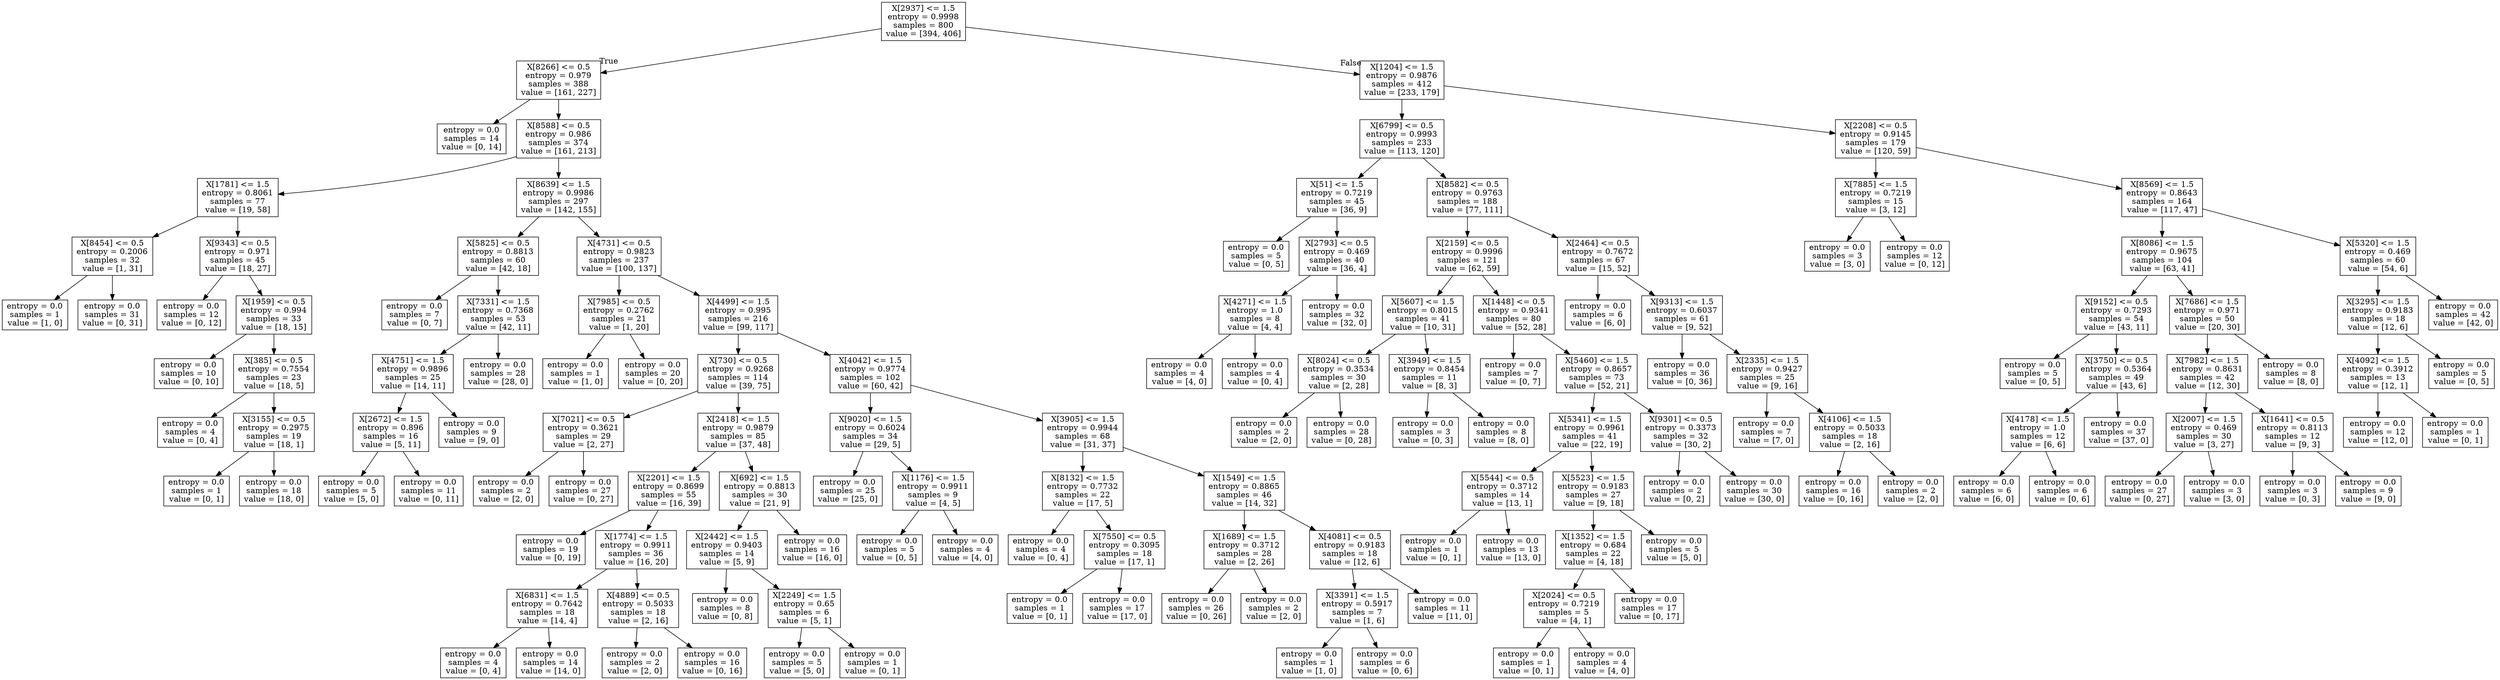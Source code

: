 digraph Tree {
node [shape=box] ;
0 [label="X[2937] <= 1.5\nentropy = 0.9998\nsamples = 800\nvalue = [394, 406]"] ;
1 [label="X[8266] <= 0.5\nentropy = 0.979\nsamples = 388\nvalue = [161, 227]"] ;
0 -> 1 [labeldistance=2.5, labelangle=45, headlabel="True"] ;
2 [label="entropy = 0.0\nsamples = 14\nvalue = [0, 14]"] ;
1 -> 2 ;
3 [label="X[8588] <= 0.5\nentropy = 0.986\nsamples = 374\nvalue = [161, 213]"] ;
1 -> 3 ;
4 [label="X[1781] <= 1.5\nentropy = 0.8061\nsamples = 77\nvalue = [19, 58]"] ;
3 -> 4 ;
5 [label="X[8454] <= 0.5\nentropy = 0.2006\nsamples = 32\nvalue = [1, 31]"] ;
4 -> 5 ;
6 [label="entropy = 0.0\nsamples = 1\nvalue = [1, 0]"] ;
5 -> 6 ;
7 [label="entropy = 0.0\nsamples = 31\nvalue = [0, 31]"] ;
5 -> 7 ;
8 [label="X[9343] <= 0.5\nentropy = 0.971\nsamples = 45\nvalue = [18, 27]"] ;
4 -> 8 ;
9 [label="entropy = 0.0\nsamples = 12\nvalue = [0, 12]"] ;
8 -> 9 ;
10 [label="X[1959] <= 0.5\nentropy = 0.994\nsamples = 33\nvalue = [18, 15]"] ;
8 -> 10 ;
11 [label="entropy = 0.0\nsamples = 10\nvalue = [0, 10]"] ;
10 -> 11 ;
12 [label="X[385] <= 0.5\nentropy = 0.7554\nsamples = 23\nvalue = [18, 5]"] ;
10 -> 12 ;
13 [label="entropy = 0.0\nsamples = 4\nvalue = [0, 4]"] ;
12 -> 13 ;
14 [label="X[3155] <= 0.5\nentropy = 0.2975\nsamples = 19\nvalue = [18, 1]"] ;
12 -> 14 ;
15 [label="entropy = 0.0\nsamples = 1\nvalue = [0, 1]"] ;
14 -> 15 ;
16 [label="entropy = 0.0\nsamples = 18\nvalue = [18, 0]"] ;
14 -> 16 ;
17 [label="X[8639] <= 1.5\nentropy = 0.9986\nsamples = 297\nvalue = [142, 155]"] ;
3 -> 17 ;
18 [label="X[5825] <= 0.5\nentropy = 0.8813\nsamples = 60\nvalue = [42, 18]"] ;
17 -> 18 ;
19 [label="entropy = 0.0\nsamples = 7\nvalue = [0, 7]"] ;
18 -> 19 ;
20 [label="X[7331] <= 1.5\nentropy = 0.7368\nsamples = 53\nvalue = [42, 11]"] ;
18 -> 20 ;
21 [label="X[4751] <= 1.5\nentropy = 0.9896\nsamples = 25\nvalue = [14, 11]"] ;
20 -> 21 ;
22 [label="X[2672] <= 1.5\nentropy = 0.896\nsamples = 16\nvalue = [5, 11]"] ;
21 -> 22 ;
23 [label="entropy = 0.0\nsamples = 5\nvalue = [5, 0]"] ;
22 -> 23 ;
24 [label="entropy = 0.0\nsamples = 11\nvalue = [0, 11]"] ;
22 -> 24 ;
25 [label="entropy = 0.0\nsamples = 9\nvalue = [9, 0]"] ;
21 -> 25 ;
26 [label="entropy = 0.0\nsamples = 28\nvalue = [28, 0]"] ;
20 -> 26 ;
27 [label="X[4731] <= 0.5\nentropy = 0.9823\nsamples = 237\nvalue = [100, 137]"] ;
17 -> 27 ;
28 [label="X[7985] <= 0.5\nentropy = 0.2762\nsamples = 21\nvalue = [1, 20]"] ;
27 -> 28 ;
29 [label="entropy = 0.0\nsamples = 1\nvalue = [1, 0]"] ;
28 -> 29 ;
30 [label="entropy = 0.0\nsamples = 20\nvalue = [0, 20]"] ;
28 -> 30 ;
31 [label="X[4499] <= 1.5\nentropy = 0.995\nsamples = 216\nvalue = [99, 117]"] ;
27 -> 31 ;
32 [label="X[730] <= 0.5\nentropy = 0.9268\nsamples = 114\nvalue = [39, 75]"] ;
31 -> 32 ;
33 [label="X[7021] <= 0.5\nentropy = 0.3621\nsamples = 29\nvalue = [2, 27]"] ;
32 -> 33 ;
34 [label="entropy = 0.0\nsamples = 2\nvalue = [2, 0]"] ;
33 -> 34 ;
35 [label="entropy = 0.0\nsamples = 27\nvalue = [0, 27]"] ;
33 -> 35 ;
36 [label="X[2418] <= 1.5\nentropy = 0.9879\nsamples = 85\nvalue = [37, 48]"] ;
32 -> 36 ;
37 [label="X[2201] <= 1.5\nentropy = 0.8699\nsamples = 55\nvalue = [16, 39]"] ;
36 -> 37 ;
38 [label="entropy = 0.0\nsamples = 19\nvalue = [0, 19]"] ;
37 -> 38 ;
39 [label="X[1774] <= 1.5\nentropy = 0.9911\nsamples = 36\nvalue = [16, 20]"] ;
37 -> 39 ;
40 [label="X[6831] <= 1.5\nentropy = 0.7642\nsamples = 18\nvalue = [14, 4]"] ;
39 -> 40 ;
41 [label="entropy = 0.0\nsamples = 4\nvalue = [0, 4]"] ;
40 -> 41 ;
42 [label="entropy = 0.0\nsamples = 14\nvalue = [14, 0]"] ;
40 -> 42 ;
43 [label="X[4889] <= 0.5\nentropy = 0.5033\nsamples = 18\nvalue = [2, 16]"] ;
39 -> 43 ;
44 [label="entropy = 0.0\nsamples = 2\nvalue = [2, 0]"] ;
43 -> 44 ;
45 [label="entropy = 0.0\nsamples = 16\nvalue = [0, 16]"] ;
43 -> 45 ;
46 [label="X[692] <= 1.5\nentropy = 0.8813\nsamples = 30\nvalue = [21, 9]"] ;
36 -> 46 ;
47 [label="X[2442] <= 1.5\nentropy = 0.9403\nsamples = 14\nvalue = [5, 9]"] ;
46 -> 47 ;
48 [label="entropy = 0.0\nsamples = 8\nvalue = [0, 8]"] ;
47 -> 48 ;
49 [label="X[2249] <= 1.5\nentropy = 0.65\nsamples = 6\nvalue = [5, 1]"] ;
47 -> 49 ;
50 [label="entropy = 0.0\nsamples = 5\nvalue = [5, 0]"] ;
49 -> 50 ;
51 [label="entropy = 0.0\nsamples = 1\nvalue = [0, 1]"] ;
49 -> 51 ;
52 [label="entropy = 0.0\nsamples = 16\nvalue = [16, 0]"] ;
46 -> 52 ;
53 [label="X[4042] <= 1.5\nentropy = 0.9774\nsamples = 102\nvalue = [60, 42]"] ;
31 -> 53 ;
54 [label="X[9020] <= 1.5\nentropy = 0.6024\nsamples = 34\nvalue = [29, 5]"] ;
53 -> 54 ;
55 [label="entropy = 0.0\nsamples = 25\nvalue = [25, 0]"] ;
54 -> 55 ;
56 [label="X[1176] <= 1.5\nentropy = 0.9911\nsamples = 9\nvalue = [4, 5]"] ;
54 -> 56 ;
57 [label="entropy = 0.0\nsamples = 5\nvalue = [0, 5]"] ;
56 -> 57 ;
58 [label="entropy = 0.0\nsamples = 4\nvalue = [4, 0]"] ;
56 -> 58 ;
59 [label="X[3905] <= 1.5\nentropy = 0.9944\nsamples = 68\nvalue = [31, 37]"] ;
53 -> 59 ;
60 [label="X[8132] <= 1.5\nentropy = 0.7732\nsamples = 22\nvalue = [17, 5]"] ;
59 -> 60 ;
61 [label="entropy = 0.0\nsamples = 4\nvalue = [0, 4]"] ;
60 -> 61 ;
62 [label="X[7550] <= 0.5\nentropy = 0.3095\nsamples = 18\nvalue = [17, 1]"] ;
60 -> 62 ;
63 [label="entropy = 0.0\nsamples = 1\nvalue = [0, 1]"] ;
62 -> 63 ;
64 [label="entropy = 0.0\nsamples = 17\nvalue = [17, 0]"] ;
62 -> 64 ;
65 [label="X[1549] <= 1.5\nentropy = 0.8865\nsamples = 46\nvalue = [14, 32]"] ;
59 -> 65 ;
66 [label="X[1689] <= 1.5\nentropy = 0.3712\nsamples = 28\nvalue = [2, 26]"] ;
65 -> 66 ;
67 [label="entropy = 0.0\nsamples = 26\nvalue = [0, 26]"] ;
66 -> 67 ;
68 [label="entropy = 0.0\nsamples = 2\nvalue = [2, 0]"] ;
66 -> 68 ;
69 [label="X[4081] <= 0.5\nentropy = 0.9183\nsamples = 18\nvalue = [12, 6]"] ;
65 -> 69 ;
70 [label="X[3391] <= 1.5\nentropy = 0.5917\nsamples = 7\nvalue = [1, 6]"] ;
69 -> 70 ;
71 [label="entropy = 0.0\nsamples = 1\nvalue = [1, 0]"] ;
70 -> 71 ;
72 [label="entropy = 0.0\nsamples = 6\nvalue = [0, 6]"] ;
70 -> 72 ;
73 [label="entropy = 0.0\nsamples = 11\nvalue = [11, 0]"] ;
69 -> 73 ;
74 [label="X[1204] <= 1.5\nentropy = 0.9876\nsamples = 412\nvalue = [233, 179]"] ;
0 -> 74 [labeldistance=2.5, labelangle=-45, headlabel="False"] ;
75 [label="X[6799] <= 0.5\nentropy = 0.9993\nsamples = 233\nvalue = [113, 120]"] ;
74 -> 75 ;
76 [label="X[51] <= 1.5\nentropy = 0.7219\nsamples = 45\nvalue = [36, 9]"] ;
75 -> 76 ;
77 [label="entropy = 0.0\nsamples = 5\nvalue = [0, 5]"] ;
76 -> 77 ;
78 [label="X[2793] <= 0.5\nentropy = 0.469\nsamples = 40\nvalue = [36, 4]"] ;
76 -> 78 ;
79 [label="X[4271] <= 1.5\nentropy = 1.0\nsamples = 8\nvalue = [4, 4]"] ;
78 -> 79 ;
80 [label="entropy = 0.0\nsamples = 4\nvalue = [4, 0]"] ;
79 -> 80 ;
81 [label="entropy = 0.0\nsamples = 4\nvalue = [0, 4]"] ;
79 -> 81 ;
82 [label="entropy = 0.0\nsamples = 32\nvalue = [32, 0]"] ;
78 -> 82 ;
83 [label="X[8582] <= 0.5\nentropy = 0.9763\nsamples = 188\nvalue = [77, 111]"] ;
75 -> 83 ;
84 [label="X[2159] <= 0.5\nentropy = 0.9996\nsamples = 121\nvalue = [62, 59]"] ;
83 -> 84 ;
85 [label="X[5607] <= 1.5\nentropy = 0.8015\nsamples = 41\nvalue = [10, 31]"] ;
84 -> 85 ;
86 [label="X[8024] <= 0.5\nentropy = 0.3534\nsamples = 30\nvalue = [2, 28]"] ;
85 -> 86 ;
87 [label="entropy = 0.0\nsamples = 2\nvalue = [2, 0]"] ;
86 -> 87 ;
88 [label="entropy = 0.0\nsamples = 28\nvalue = [0, 28]"] ;
86 -> 88 ;
89 [label="X[3949] <= 1.5\nentropy = 0.8454\nsamples = 11\nvalue = [8, 3]"] ;
85 -> 89 ;
90 [label="entropy = 0.0\nsamples = 3\nvalue = [0, 3]"] ;
89 -> 90 ;
91 [label="entropy = 0.0\nsamples = 8\nvalue = [8, 0]"] ;
89 -> 91 ;
92 [label="X[1448] <= 0.5\nentropy = 0.9341\nsamples = 80\nvalue = [52, 28]"] ;
84 -> 92 ;
93 [label="entropy = 0.0\nsamples = 7\nvalue = [0, 7]"] ;
92 -> 93 ;
94 [label="X[5460] <= 1.5\nentropy = 0.8657\nsamples = 73\nvalue = [52, 21]"] ;
92 -> 94 ;
95 [label="X[5341] <= 1.5\nentropy = 0.9961\nsamples = 41\nvalue = [22, 19]"] ;
94 -> 95 ;
96 [label="X[5544] <= 0.5\nentropy = 0.3712\nsamples = 14\nvalue = [13, 1]"] ;
95 -> 96 ;
97 [label="entropy = 0.0\nsamples = 1\nvalue = [0, 1]"] ;
96 -> 97 ;
98 [label="entropy = 0.0\nsamples = 13\nvalue = [13, 0]"] ;
96 -> 98 ;
99 [label="X[5523] <= 1.5\nentropy = 0.9183\nsamples = 27\nvalue = [9, 18]"] ;
95 -> 99 ;
100 [label="X[1352] <= 1.5\nentropy = 0.684\nsamples = 22\nvalue = [4, 18]"] ;
99 -> 100 ;
101 [label="X[2024] <= 0.5\nentropy = 0.7219\nsamples = 5\nvalue = [4, 1]"] ;
100 -> 101 ;
102 [label="entropy = 0.0\nsamples = 1\nvalue = [0, 1]"] ;
101 -> 102 ;
103 [label="entropy = 0.0\nsamples = 4\nvalue = [4, 0]"] ;
101 -> 103 ;
104 [label="entropy = 0.0\nsamples = 17\nvalue = [0, 17]"] ;
100 -> 104 ;
105 [label="entropy = 0.0\nsamples = 5\nvalue = [5, 0]"] ;
99 -> 105 ;
106 [label="X[9301] <= 0.5\nentropy = 0.3373\nsamples = 32\nvalue = [30, 2]"] ;
94 -> 106 ;
107 [label="entropy = 0.0\nsamples = 2\nvalue = [0, 2]"] ;
106 -> 107 ;
108 [label="entropy = 0.0\nsamples = 30\nvalue = [30, 0]"] ;
106 -> 108 ;
109 [label="X[2464] <= 0.5\nentropy = 0.7672\nsamples = 67\nvalue = [15, 52]"] ;
83 -> 109 ;
110 [label="entropy = 0.0\nsamples = 6\nvalue = [6, 0]"] ;
109 -> 110 ;
111 [label="X[9313] <= 1.5\nentropy = 0.6037\nsamples = 61\nvalue = [9, 52]"] ;
109 -> 111 ;
112 [label="entropy = 0.0\nsamples = 36\nvalue = [0, 36]"] ;
111 -> 112 ;
113 [label="X[2335] <= 1.5\nentropy = 0.9427\nsamples = 25\nvalue = [9, 16]"] ;
111 -> 113 ;
114 [label="entropy = 0.0\nsamples = 7\nvalue = [7, 0]"] ;
113 -> 114 ;
115 [label="X[4106] <= 1.5\nentropy = 0.5033\nsamples = 18\nvalue = [2, 16]"] ;
113 -> 115 ;
116 [label="entropy = 0.0\nsamples = 16\nvalue = [0, 16]"] ;
115 -> 116 ;
117 [label="entropy = 0.0\nsamples = 2\nvalue = [2, 0]"] ;
115 -> 117 ;
118 [label="X[2208] <= 0.5\nentropy = 0.9145\nsamples = 179\nvalue = [120, 59]"] ;
74 -> 118 ;
119 [label="X[7885] <= 1.5\nentropy = 0.7219\nsamples = 15\nvalue = [3, 12]"] ;
118 -> 119 ;
120 [label="entropy = 0.0\nsamples = 3\nvalue = [3, 0]"] ;
119 -> 120 ;
121 [label="entropy = 0.0\nsamples = 12\nvalue = [0, 12]"] ;
119 -> 121 ;
122 [label="X[8569] <= 1.5\nentropy = 0.8643\nsamples = 164\nvalue = [117, 47]"] ;
118 -> 122 ;
123 [label="X[8086] <= 1.5\nentropy = 0.9675\nsamples = 104\nvalue = [63, 41]"] ;
122 -> 123 ;
124 [label="X[9152] <= 0.5\nentropy = 0.7293\nsamples = 54\nvalue = [43, 11]"] ;
123 -> 124 ;
125 [label="entropy = 0.0\nsamples = 5\nvalue = [0, 5]"] ;
124 -> 125 ;
126 [label="X[3750] <= 0.5\nentropy = 0.5364\nsamples = 49\nvalue = [43, 6]"] ;
124 -> 126 ;
127 [label="X[4178] <= 1.5\nentropy = 1.0\nsamples = 12\nvalue = [6, 6]"] ;
126 -> 127 ;
128 [label="entropy = 0.0\nsamples = 6\nvalue = [6, 0]"] ;
127 -> 128 ;
129 [label="entropy = 0.0\nsamples = 6\nvalue = [0, 6]"] ;
127 -> 129 ;
130 [label="entropy = 0.0\nsamples = 37\nvalue = [37, 0]"] ;
126 -> 130 ;
131 [label="X[7686] <= 1.5\nentropy = 0.971\nsamples = 50\nvalue = [20, 30]"] ;
123 -> 131 ;
132 [label="X[7982] <= 1.5\nentropy = 0.8631\nsamples = 42\nvalue = [12, 30]"] ;
131 -> 132 ;
133 [label="X[2007] <= 1.5\nentropy = 0.469\nsamples = 30\nvalue = [3, 27]"] ;
132 -> 133 ;
134 [label="entropy = 0.0\nsamples = 27\nvalue = [0, 27]"] ;
133 -> 134 ;
135 [label="entropy = 0.0\nsamples = 3\nvalue = [3, 0]"] ;
133 -> 135 ;
136 [label="X[1641] <= 0.5\nentropy = 0.8113\nsamples = 12\nvalue = [9, 3]"] ;
132 -> 136 ;
137 [label="entropy = 0.0\nsamples = 3\nvalue = [0, 3]"] ;
136 -> 137 ;
138 [label="entropy = 0.0\nsamples = 9\nvalue = [9, 0]"] ;
136 -> 138 ;
139 [label="entropy = 0.0\nsamples = 8\nvalue = [8, 0]"] ;
131 -> 139 ;
140 [label="X[5320] <= 1.5\nentropy = 0.469\nsamples = 60\nvalue = [54, 6]"] ;
122 -> 140 ;
141 [label="X[3295] <= 1.5\nentropy = 0.9183\nsamples = 18\nvalue = [12, 6]"] ;
140 -> 141 ;
142 [label="X[4092] <= 1.5\nentropy = 0.3912\nsamples = 13\nvalue = [12, 1]"] ;
141 -> 142 ;
143 [label="entropy = 0.0\nsamples = 12\nvalue = [12, 0]"] ;
142 -> 143 ;
144 [label="entropy = 0.0\nsamples = 1\nvalue = [0, 1]"] ;
142 -> 144 ;
145 [label="entropy = 0.0\nsamples = 5\nvalue = [0, 5]"] ;
141 -> 145 ;
146 [label="entropy = 0.0\nsamples = 42\nvalue = [42, 0]"] ;
140 -> 146 ;
}